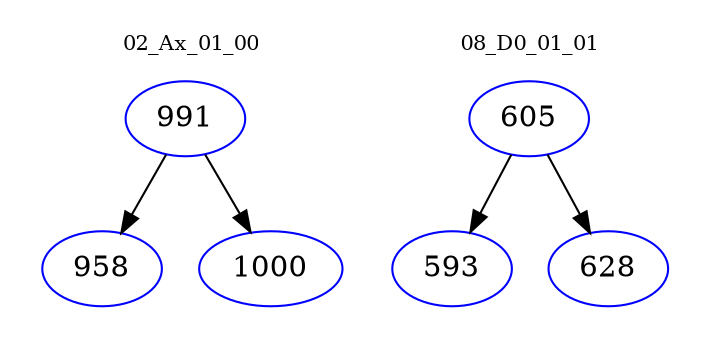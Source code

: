 digraph{
subgraph cluster_0 {
color = white
label = "02_Ax_01_00";
fontsize=10;
T0_991 [label="991", color="blue"]
T0_991 -> T0_958 [color="black"]
T0_958 [label="958", color="blue"]
T0_991 -> T0_1000 [color="black"]
T0_1000 [label="1000", color="blue"]
}
subgraph cluster_1 {
color = white
label = "08_D0_01_01";
fontsize=10;
T1_605 [label="605", color="blue"]
T1_605 -> T1_593 [color="black"]
T1_593 [label="593", color="blue"]
T1_605 -> T1_628 [color="black"]
T1_628 [label="628", color="blue"]
}
}
